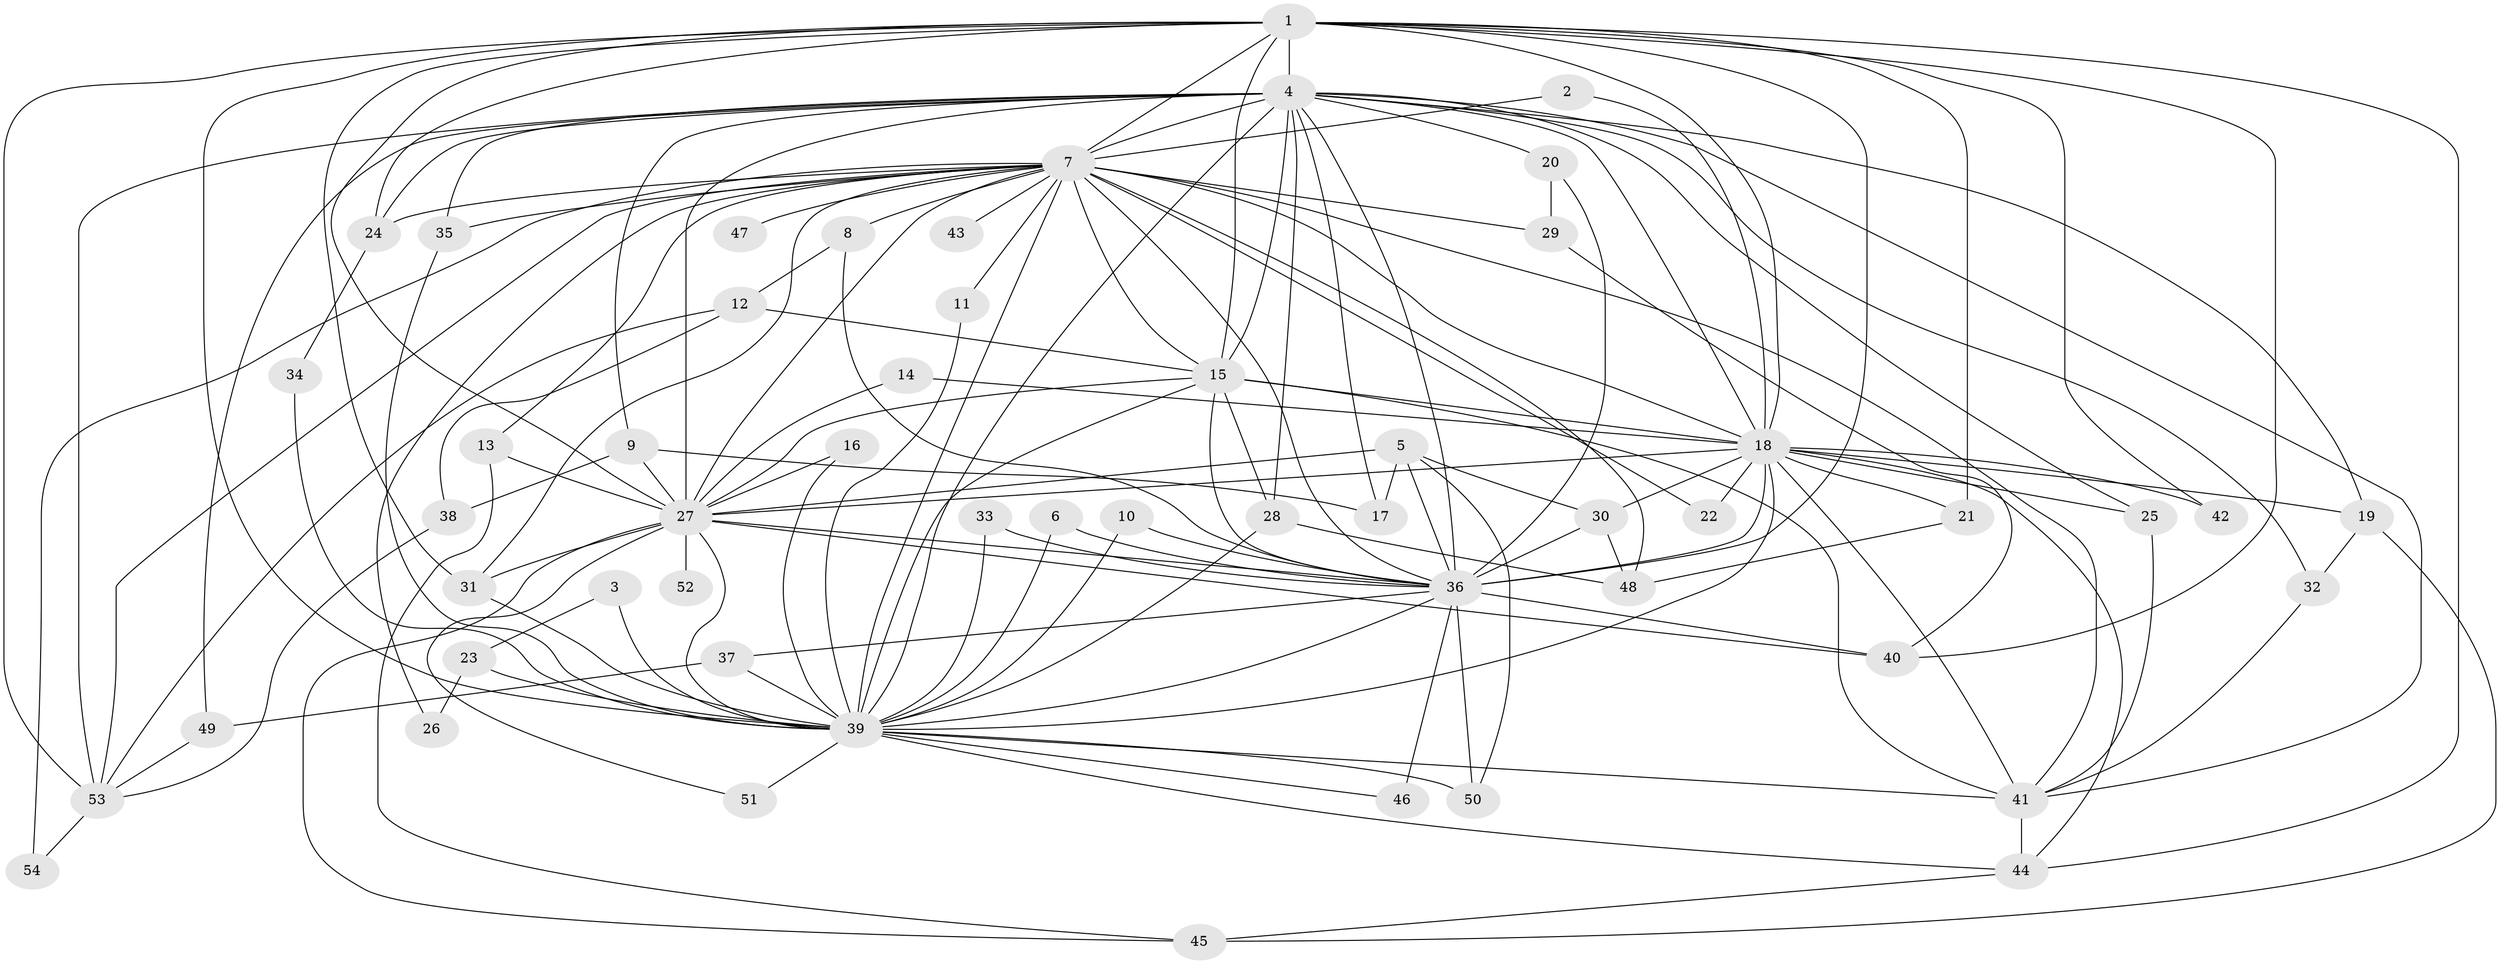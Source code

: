 // original degree distribution, {12: 0.009259259259259259, 13: 0.009259259259259259, 21: 0.009259259259259259, 19: 0.009259259259259259, 23: 0.018518518518518517, 28: 0.009259259259259259, 32: 0.009259259259259259, 30: 0.009259259259259259, 17: 0.009259259259259259, 2: 0.5555555555555556, 8: 0.018518518518518517, 3: 0.18518518518518517, 5: 0.037037037037037035, 4: 0.1111111111111111}
// Generated by graph-tools (version 1.1) at 2025/01/03/09/25 03:01:23]
// undirected, 54 vertices, 141 edges
graph export_dot {
graph [start="1"]
  node [color=gray90,style=filled];
  1;
  2;
  3;
  4;
  5;
  6;
  7;
  8;
  9;
  10;
  11;
  12;
  13;
  14;
  15;
  16;
  17;
  18;
  19;
  20;
  21;
  22;
  23;
  24;
  25;
  26;
  27;
  28;
  29;
  30;
  31;
  32;
  33;
  34;
  35;
  36;
  37;
  38;
  39;
  40;
  41;
  42;
  43;
  44;
  45;
  46;
  47;
  48;
  49;
  50;
  51;
  52;
  53;
  54;
  1 -- 4 [weight=4.0];
  1 -- 7 [weight=2.0];
  1 -- 15 [weight=2.0];
  1 -- 18 [weight=4.0];
  1 -- 21 [weight=1.0];
  1 -- 24 [weight=1.0];
  1 -- 27 [weight=4.0];
  1 -- 31 [weight=1.0];
  1 -- 36 [weight=3.0];
  1 -- 39 [weight=3.0];
  1 -- 40 [weight=1.0];
  1 -- 42 [weight=2.0];
  1 -- 44 [weight=1.0];
  1 -- 53 [weight=2.0];
  2 -- 7 [weight=1.0];
  2 -- 18 [weight=1.0];
  3 -- 23 [weight=1.0];
  3 -- 39 [weight=1.0];
  4 -- 7 [weight=4.0];
  4 -- 9 [weight=1.0];
  4 -- 15 [weight=2.0];
  4 -- 17 [weight=1.0];
  4 -- 18 [weight=2.0];
  4 -- 19 [weight=1.0];
  4 -- 20 [weight=1.0];
  4 -- 24 [weight=2.0];
  4 -- 25 [weight=1.0];
  4 -- 27 [weight=2.0];
  4 -- 28 [weight=1.0];
  4 -- 32 [weight=1.0];
  4 -- 35 [weight=1.0];
  4 -- 36 [weight=4.0];
  4 -- 39 [weight=3.0];
  4 -- 41 [weight=1.0];
  4 -- 49 [weight=1.0];
  4 -- 53 [weight=1.0];
  5 -- 17 [weight=1.0];
  5 -- 27 [weight=1.0];
  5 -- 30 [weight=1.0];
  5 -- 36 [weight=1.0];
  5 -- 50 [weight=1.0];
  6 -- 36 [weight=1.0];
  6 -- 39 [weight=1.0];
  7 -- 8 [weight=1.0];
  7 -- 11 [weight=1.0];
  7 -- 13 [weight=1.0];
  7 -- 15 [weight=1.0];
  7 -- 18 [weight=1.0];
  7 -- 22 [weight=1.0];
  7 -- 24 [weight=1.0];
  7 -- 26 [weight=1.0];
  7 -- 27 [weight=1.0];
  7 -- 29 [weight=1.0];
  7 -- 31 [weight=1.0];
  7 -- 35 [weight=1.0];
  7 -- 36 [weight=1.0];
  7 -- 39 [weight=1.0];
  7 -- 41 [weight=1.0];
  7 -- 43 [weight=1.0];
  7 -- 47 [weight=1.0];
  7 -- 48 [weight=1.0];
  7 -- 53 [weight=1.0];
  7 -- 54 [weight=1.0];
  8 -- 12 [weight=1.0];
  8 -- 36 [weight=1.0];
  9 -- 17 [weight=1.0];
  9 -- 27 [weight=1.0];
  9 -- 38 [weight=1.0];
  10 -- 36 [weight=1.0];
  10 -- 39 [weight=1.0];
  11 -- 39 [weight=1.0];
  12 -- 15 [weight=1.0];
  12 -- 38 [weight=1.0];
  12 -- 53 [weight=1.0];
  13 -- 27 [weight=1.0];
  13 -- 45 [weight=1.0];
  14 -- 18 [weight=1.0];
  14 -- 27 [weight=1.0];
  15 -- 18 [weight=1.0];
  15 -- 27 [weight=1.0];
  15 -- 28 [weight=1.0];
  15 -- 36 [weight=1.0];
  15 -- 39 [weight=1.0];
  15 -- 41 [weight=2.0];
  16 -- 27 [weight=1.0];
  16 -- 39 [weight=1.0];
  18 -- 19 [weight=1.0];
  18 -- 21 [weight=1.0];
  18 -- 22 [weight=1.0];
  18 -- 25 [weight=2.0];
  18 -- 27 [weight=1.0];
  18 -- 30 [weight=1.0];
  18 -- 36 [weight=1.0];
  18 -- 39 [weight=1.0];
  18 -- 41 [weight=1.0];
  18 -- 42 [weight=1.0];
  18 -- 44 [weight=1.0];
  19 -- 32 [weight=1.0];
  19 -- 45 [weight=1.0];
  20 -- 29 [weight=1.0];
  20 -- 36 [weight=1.0];
  21 -- 48 [weight=1.0];
  23 -- 26 [weight=1.0];
  23 -- 39 [weight=2.0];
  24 -- 34 [weight=1.0];
  25 -- 41 [weight=1.0];
  27 -- 31 [weight=1.0];
  27 -- 36 [weight=1.0];
  27 -- 39 [weight=1.0];
  27 -- 40 [weight=1.0];
  27 -- 45 [weight=1.0];
  27 -- 51 [weight=1.0];
  27 -- 52 [weight=2.0];
  28 -- 39 [weight=2.0];
  28 -- 48 [weight=1.0];
  29 -- 40 [weight=1.0];
  30 -- 36 [weight=1.0];
  30 -- 48 [weight=1.0];
  31 -- 39 [weight=2.0];
  32 -- 41 [weight=1.0];
  33 -- 36 [weight=1.0];
  33 -- 39 [weight=1.0];
  34 -- 39 [weight=1.0];
  35 -- 39 [weight=1.0];
  36 -- 37 [weight=1.0];
  36 -- 39 [weight=1.0];
  36 -- 40 [weight=3.0];
  36 -- 46 [weight=2.0];
  36 -- 50 [weight=1.0];
  37 -- 39 [weight=1.0];
  37 -- 49 [weight=1.0];
  38 -- 53 [weight=1.0];
  39 -- 41 [weight=1.0];
  39 -- 44 [weight=1.0];
  39 -- 46 [weight=1.0];
  39 -- 50 [weight=1.0];
  39 -- 51 [weight=1.0];
  41 -- 44 [weight=1.0];
  44 -- 45 [weight=1.0];
  49 -- 53 [weight=1.0];
  53 -- 54 [weight=1.0];
}
